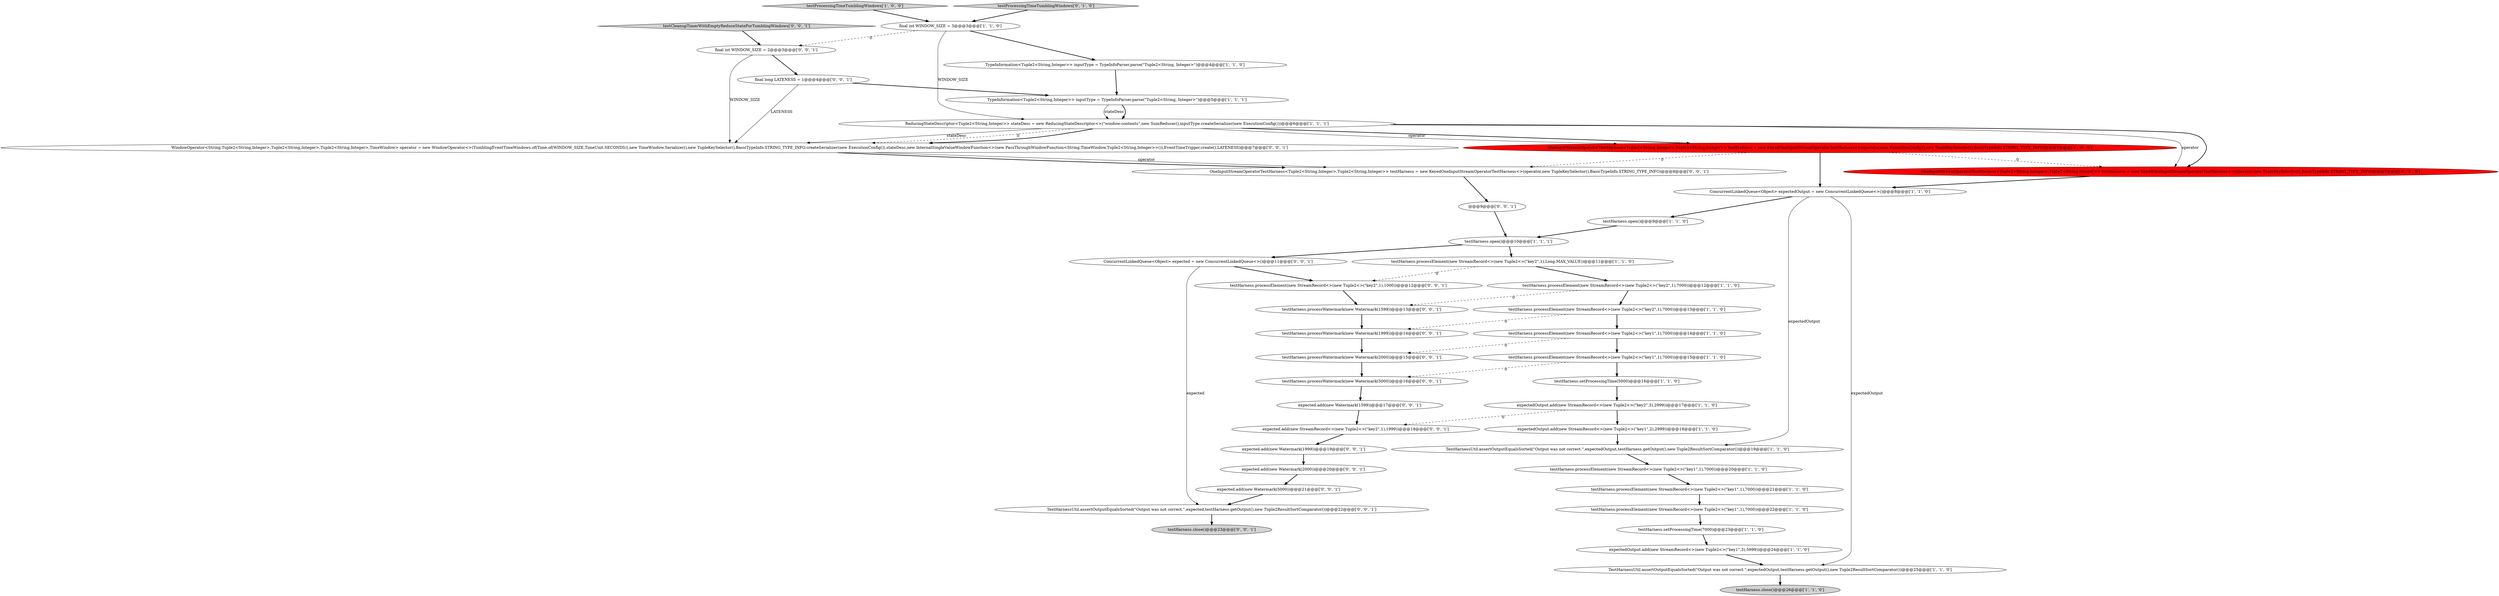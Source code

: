 digraph {
13 [style = filled, label = "TypeInformation<Tuple2<String,Integer>> inputType = TypeInfoParser.parse(\"Tuple2<String, Integer>\")@@@4@@@['1', '1', '0']", fillcolor = white, shape = ellipse image = "AAA0AAABBB1BBB"];
35 [style = filled, label = "ConcurrentLinkedQueue<Object> expected = new ConcurrentLinkedQueue<>()@@@11@@@['0', '0', '1']", fillcolor = white, shape = ellipse image = "AAA0AAABBB3BBB"];
36 [style = filled, label = "testCleanupTimerWithEmptyReduceStateForTumblingWindows['0', '0', '1']", fillcolor = lightgray, shape = diamond image = "AAA0AAABBB3BBB"];
41 [style = filled, label = "final int WINDOW_SIZE = 2@@@3@@@['0', '0', '1']", fillcolor = white, shape = ellipse image = "AAA0AAABBB3BBB"];
17 [style = filled, label = "testHarness.processElement(new StreamRecord<>(new Tuple2<>(\"key1\",1),7000))@@@22@@@['1', '1', '0']", fillcolor = white, shape = ellipse image = "AAA0AAABBB1BBB"];
34 [style = filled, label = "testHarness.close()@@@23@@@['0', '0', '1']", fillcolor = lightgray, shape = ellipse image = "AAA0AAABBB3BBB"];
30 [style = filled, label = "testHarness.processWatermark(new Watermark(1999))@@@14@@@['0', '0', '1']", fillcolor = white, shape = ellipse image = "AAA0AAABBB3BBB"];
40 [style = filled, label = "OneInputStreamOperatorTestHarness<Tuple2<String,Integer>,Tuple2<String,Integer>> testHarness = new KeyedOneInputStreamOperatorTestHarness<>(operator,new TupleKeySelector(),BasicTypeInfo.STRING_TYPE_INFO)@@@8@@@['0', '0', '1']", fillcolor = white, shape = ellipse image = "AAA0AAABBB3BBB"];
8 [style = filled, label = "testHarness.processElement(new StreamRecord<>(new Tuple2<>(\"key1\",1),7000))@@@15@@@['1', '1', '0']", fillcolor = white, shape = ellipse image = "AAA0AAABBB1BBB"];
31 [style = filled, label = "testHarness.processElement(new StreamRecord<>(new Tuple2<>(\"key2\",1),1000))@@@12@@@['0', '0', '1']", fillcolor = white, shape = ellipse image = "AAA0AAABBB3BBB"];
11 [style = filled, label = "TestHarnessUtil.assertOutputEqualsSorted(\"Output was not correct.\",expectedOutput,testHarness.getOutput(),new Tuple2ResultSortComparator())@@@25@@@['1', '1', '0']", fillcolor = white, shape = ellipse image = "AAA0AAABBB1BBB"];
28 [style = filled, label = "testHarness.processWatermark(new Watermark(1599))@@@13@@@['0', '0', '1']", fillcolor = white, shape = ellipse image = "AAA0AAABBB3BBB"];
12 [style = filled, label = "testProcessingTimeTumblingWindows['1', '0', '0']", fillcolor = lightgray, shape = diamond image = "AAA0AAABBB1BBB"];
10 [style = filled, label = "testHarness.setProcessingTime(7000)@@@23@@@['1', '1', '0']", fillcolor = white, shape = ellipse image = "AAA0AAABBB1BBB"];
32 [style = filled, label = "testHarness.processWatermark(new Watermark(5000))@@@16@@@['0', '0', '1']", fillcolor = white, shape = ellipse image = "AAA0AAABBB3BBB"];
9 [style = filled, label = "testHarness.processElement(new StreamRecord<>(new Tuple2<>(\"key1\",1),7000))@@@20@@@['1', '1', '0']", fillcolor = white, shape = ellipse image = "AAA0AAABBB1BBB"];
26 [style = filled, label = "testProcessingTimeTumblingWindows['0', '1', '0']", fillcolor = lightgray, shape = diamond image = "AAA0AAABBB2BBB"];
15 [style = filled, label = "testHarness.processElement(new StreamRecord<>(new Tuple2<>(\"key2\",1),7000))@@@13@@@['1', '1', '0']", fillcolor = white, shape = ellipse image = "AAA0AAABBB1BBB"];
14 [style = filled, label = "expectedOutput.add(new StreamRecord<>(new Tuple2<>(\"key2\",3),2999))@@@17@@@['1', '1', '0']", fillcolor = white, shape = ellipse image = "AAA0AAABBB1BBB"];
5 [style = filled, label = "expectedOutput.add(new StreamRecord<>(new Tuple2<>(\"key1\",3),5999))@@@24@@@['1', '1', '0']", fillcolor = white, shape = ellipse image = "AAA0AAABBB1BBB"];
44 [style = filled, label = "final long LATENESS = 1@@@4@@@['0', '0', '1']", fillcolor = white, shape = ellipse image = "AAA0AAABBB3BBB"];
27 [style = filled, label = "testHarness.processWatermark(new Watermark(2000))@@@15@@@['0', '0', '1']", fillcolor = white, shape = ellipse image = "AAA0AAABBB3BBB"];
39 [style = filled, label = "expected.add(new Watermark(2000))@@@20@@@['0', '0', '1']", fillcolor = white, shape = ellipse image = "AAA0AAABBB3BBB"];
4 [style = filled, label = "testHarness.processElement(new StreamRecord<>(new Tuple2<>(\"key1\",1),7000))@@@21@@@['1', '1', '0']", fillcolor = white, shape = ellipse image = "AAA0AAABBB1BBB"];
37 [style = filled, label = "expected.add(new Watermark(5000))@@@21@@@['0', '0', '1']", fillcolor = white, shape = ellipse image = "AAA0AAABBB3BBB"];
22 [style = filled, label = "testHarness.setProcessingTime(5000)@@@16@@@['1', '1', '0']", fillcolor = white, shape = ellipse image = "AAA0AAABBB1BBB"];
42 [style = filled, label = "expected.add(new Watermark(1599))@@@17@@@['0', '0', '1']", fillcolor = white, shape = ellipse image = "AAA0AAABBB3BBB"];
1 [style = filled, label = "testHarness.open()@@@10@@@['1', '1', '1']", fillcolor = white, shape = ellipse image = "AAA0AAABBB1BBB"];
16 [style = filled, label = "testHarness.processElement(new StreamRecord<>(new Tuple2<>(\"key2\",1),Long.MAX_VALUE))@@@11@@@['1', '1', '0']", fillcolor = white, shape = ellipse image = "AAA0AAABBB1BBB"];
24 [style = filled, label = "expectedOutput.add(new StreamRecord<>(new Tuple2<>(\"key1\",2),2999))@@@18@@@['1', '1', '0']", fillcolor = white, shape = ellipse image = "AAA0AAABBB1BBB"];
45 [style = filled, label = "TestHarnessUtil.assertOutputEqualsSorted(\"Output was not correct.\",expected,testHarness.getOutput(),new Tuple2ResultSortComparator())@@@22@@@['0', '0', '1']", fillcolor = white, shape = ellipse image = "AAA0AAABBB3BBB"];
18 [style = filled, label = "TestHarnessUtil.assertOutputEqualsSorted(\"Output was not correct.\",expectedOutput,testHarness.getOutput(),new Tuple2ResultSortComparator())@@@19@@@['1', '1', '0']", fillcolor = white, shape = ellipse image = "AAA0AAABBB1BBB"];
7 [style = filled, label = "OneInputStreamOperatorTestHarness<Tuple2<String,Integer>,Tuple2<String,Integer>> testHarness = new KeyedOneInputStreamOperatorTestHarness<>(operator,new ExecutionConfig(),new TupleKeySelector(),BasicTypeInfo.STRING_TYPE_INFO)@@@7@@@['1', '0', '0']", fillcolor = red, shape = ellipse image = "AAA1AAABBB1BBB"];
20 [style = filled, label = "testHarness.close()@@@26@@@['1', '1', '0']", fillcolor = lightgray, shape = ellipse image = "AAA0AAABBB1BBB"];
2 [style = filled, label = "TypeInformation<Tuple2<String,Integer>> inputType = TypeInfoParser.parse(\"Tuple2<String, Integer>\")@@@5@@@['1', '1', '1']", fillcolor = white, shape = ellipse image = "AAA0AAABBB1BBB"];
38 [style = filled, label = "expected.add(new Watermark(1999))@@@19@@@['0', '0', '1']", fillcolor = white, shape = ellipse image = "AAA0AAABBB3BBB"];
3 [style = filled, label = "ConcurrentLinkedQueue<Object> expectedOutput = new ConcurrentLinkedQueue<>()@@@8@@@['1', '1', '0']", fillcolor = white, shape = ellipse image = "AAA0AAABBB1BBB"];
29 [style = filled, label = "expected.add(new StreamRecord<>(new Tuple2<>(\"key2\",1),1999))@@@18@@@['0', '0', '1']", fillcolor = white, shape = ellipse image = "AAA0AAABBB3BBB"];
19 [style = filled, label = "ReducingStateDescriptor<Tuple2<String,Integer>> stateDesc = new ReducingStateDescriptor<>(\"window-contents\",new SumReducer(),inputType.createSerializer(new ExecutionConfig()))@@@6@@@['1', '1', '1']", fillcolor = white, shape = ellipse image = "AAA0AAABBB1BBB"];
33 [style = filled, label = "WindowOperator<String,Tuple2<String,Integer>,Tuple2<String,Integer>,Tuple2<String,Integer>,TimeWindow> operator = new WindowOperator<>(TumblingEventTimeWindows.of(Time.of(WINDOW_SIZE,TimeUnit.SECONDS)),new TimeWindow.Serializer(),new TupleKeySelector(),BasicTypeInfo.STRING_TYPE_INFO.createSerializer(new ExecutionConfig()),stateDesc,new InternalSingleValueWindowFunction<>(new PassThroughWindowFunction<String,TimeWindow,Tuple2<String,Integer>>()),EventTimeTrigger.create(),LATENESS)@@@7@@@['0', '0', '1']", fillcolor = white, shape = ellipse image = "AAA0AAABBB3BBB"];
0 [style = filled, label = "testHarness.processElement(new StreamRecord<>(new Tuple2<>(\"key1\",1),7000))@@@14@@@['1', '1', '0']", fillcolor = white, shape = ellipse image = "AAA0AAABBB1BBB"];
25 [style = filled, label = "OneInputStreamOperatorTestHarness<Tuple2<String,Integer>,Tuple2<String,Integer>> testHarness = new KeyedOneInputStreamOperatorTestHarness<>(operator,new TupleKeySelector(),BasicTypeInfo.STRING_TYPE_INFO)@@@7@@@['0', '1', '0']", fillcolor = red, shape = ellipse image = "AAA1AAABBB2BBB"];
43 [style = filled, label = "@@@9@@@['0', '0', '1']", fillcolor = white, shape = ellipse image = "AAA0AAABBB3BBB"];
6 [style = filled, label = "final int WINDOW_SIZE = 3@@@3@@@['1', '1', '0']", fillcolor = white, shape = ellipse image = "AAA0AAABBB1BBB"];
23 [style = filled, label = "testHarness.open()@@@9@@@['1', '1', '0']", fillcolor = white, shape = ellipse image = "AAA0AAABBB1BBB"];
21 [style = filled, label = "testHarness.processElement(new StreamRecord<>(new Tuple2<>(\"key2\",1),7000))@@@12@@@['1', '1', '0']", fillcolor = white, shape = ellipse image = "AAA0AAABBB1BBB"];
19->33 [style = bold, label=""];
39->37 [style = bold, label=""];
17->10 [style = bold, label=""];
14->24 [style = bold, label=""];
11->20 [style = bold, label=""];
44->2 [style = bold, label=""];
35->31 [style = bold, label=""];
27->32 [style = bold, label=""];
2->19 [style = bold, label=""];
2->19 [style = solid, label="stateDesc"];
4->17 [style = bold, label=""];
36->41 [style = bold, label=""];
28->30 [style = bold, label=""];
6->19 [style = solid, label="WINDOW_SIZE"];
16->31 [style = dashed, label="0"];
21->28 [style = dashed, label="0"];
3->18 [style = solid, label="expectedOutput"];
21->15 [style = bold, label=""];
9->4 [style = bold, label=""];
25->3 [style = bold, label=""];
30->27 [style = bold, label=""];
8->32 [style = dashed, label="0"];
15->30 [style = dashed, label="0"];
1->35 [style = bold, label=""];
41->33 [style = solid, label="WINDOW_SIZE"];
0->27 [style = dashed, label="0"];
26->6 [style = bold, label=""];
12->6 [style = bold, label=""];
24->18 [style = bold, label=""];
42->29 [style = bold, label=""];
38->39 [style = bold, label=""];
7->3 [style = bold, label=""];
19->25 [style = bold, label=""];
8->22 [style = bold, label=""];
3->23 [style = bold, label=""];
35->45 [style = solid, label="expected"];
33->40 [style = bold, label=""];
10->5 [style = bold, label=""];
19->33 [style = solid, label="stateDesc"];
1->16 [style = bold, label=""];
16->21 [style = bold, label=""];
15->0 [style = bold, label=""];
6->13 [style = bold, label=""];
43->1 [style = bold, label=""];
6->41 [style = dashed, label="0"];
0->8 [style = bold, label=""];
18->9 [style = bold, label=""];
19->25 [style = solid, label="operator"];
7->25 [style = dashed, label="0"];
23->1 [style = bold, label=""];
7->40 [style = dashed, label="0"];
29->38 [style = bold, label=""];
5->11 [style = bold, label=""];
37->45 [style = bold, label=""];
3->11 [style = solid, label="expectedOutput"];
31->28 [style = bold, label=""];
40->43 [style = bold, label=""];
22->14 [style = bold, label=""];
32->42 [style = bold, label=""];
19->33 [style = dashed, label="0"];
41->44 [style = bold, label=""];
19->7 [style = bold, label=""];
19->7 [style = solid, label="operator"];
45->34 [style = bold, label=""];
33->40 [style = solid, label="operator"];
44->33 [style = solid, label="LATENESS"];
14->29 [style = dashed, label="0"];
13->2 [style = bold, label=""];
}
